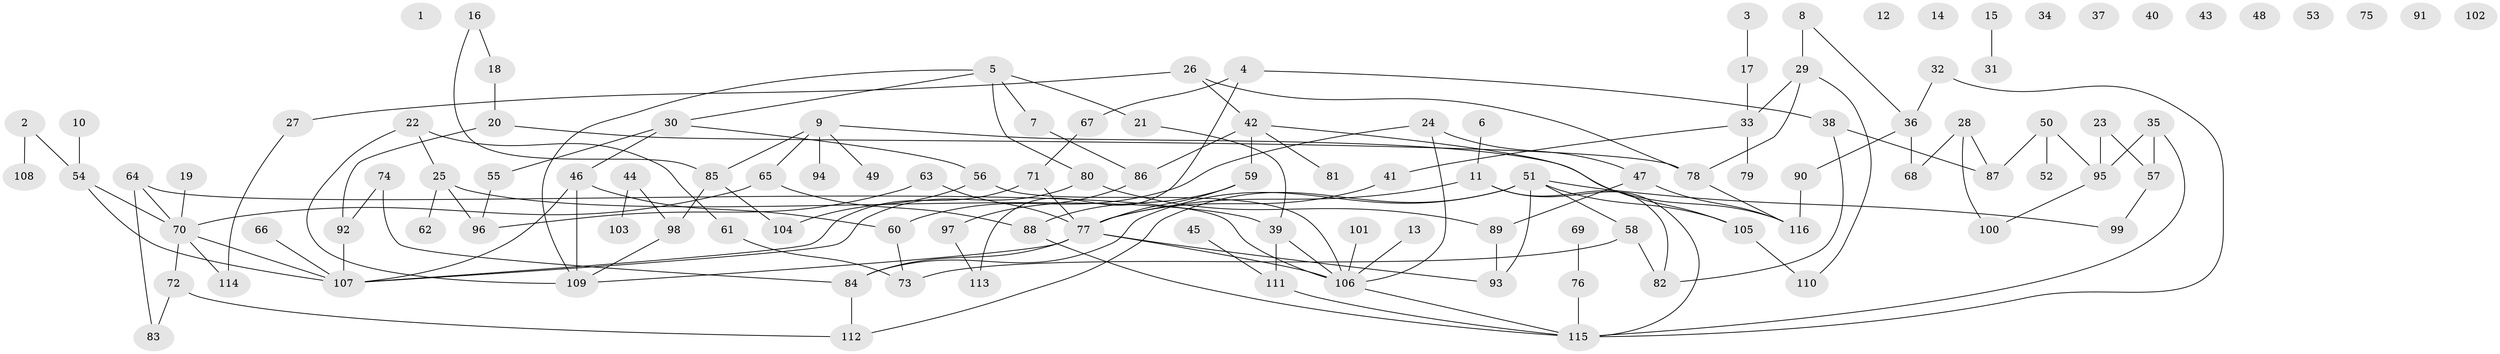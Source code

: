 // Generated by graph-tools (version 1.1) at 2025/33/03/09/25 02:33:23]
// undirected, 116 vertices, 147 edges
graph export_dot {
graph [start="1"]
  node [color=gray90,style=filled];
  1;
  2;
  3;
  4;
  5;
  6;
  7;
  8;
  9;
  10;
  11;
  12;
  13;
  14;
  15;
  16;
  17;
  18;
  19;
  20;
  21;
  22;
  23;
  24;
  25;
  26;
  27;
  28;
  29;
  30;
  31;
  32;
  33;
  34;
  35;
  36;
  37;
  38;
  39;
  40;
  41;
  42;
  43;
  44;
  45;
  46;
  47;
  48;
  49;
  50;
  51;
  52;
  53;
  54;
  55;
  56;
  57;
  58;
  59;
  60;
  61;
  62;
  63;
  64;
  65;
  66;
  67;
  68;
  69;
  70;
  71;
  72;
  73;
  74;
  75;
  76;
  77;
  78;
  79;
  80;
  81;
  82;
  83;
  84;
  85;
  86;
  87;
  88;
  89;
  90;
  91;
  92;
  93;
  94;
  95;
  96;
  97;
  98;
  99;
  100;
  101;
  102;
  103;
  104;
  105;
  106;
  107;
  108;
  109;
  110;
  111;
  112;
  113;
  114;
  115;
  116;
  2 -- 54;
  2 -- 108;
  3 -- 17;
  4 -- 38;
  4 -- 67;
  4 -- 113;
  5 -- 7;
  5 -- 21;
  5 -- 30;
  5 -- 80;
  5 -- 109;
  6 -- 11;
  7 -- 86;
  8 -- 29;
  8 -- 36;
  9 -- 49;
  9 -- 65;
  9 -- 85;
  9 -- 94;
  9 -- 116;
  10 -- 54;
  11 -- 77;
  11 -- 82;
  11 -- 115;
  13 -- 106;
  15 -- 31;
  16 -- 18;
  16 -- 85;
  17 -- 33;
  18 -- 20;
  19 -- 70;
  20 -- 78;
  20 -- 92;
  21 -- 39;
  22 -- 25;
  22 -- 61;
  22 -- 109;
  23 -- 57;
  23 -- 95;
  24 -- 47;
  24 -- 60;
  24 -- 106;
  25 -- 39;
  25 -- 62;
  25 -- 96;
  26 -- 27;
  26 -- 42;
  26 -- 78;
  27 -- 114;
  28 -- 68;
  28 -- 87;
  28 -- 100;
  29 -- 33;
  29 -- 78;
  29 -- 110;
  30 -- 46;
  30 -- 55;
  30 -- 56;
  32 -- 36;
  32 -- 115;
  33 -- 41;
  33 -- 79;
  35 -- 57;
  35 -- 95;
  35 -- 115;
  36 -- 68;
  36 -- 90;
  38 -- 82;
  38 -- 87;
  39 -- 106;
  39 -- 111;
  41 -- 77;
  42 -- 59;
  42 -- 81;
  42 -- 86;
  42 -- 105;
  44 -- 98;
  44 -- 103;
  45 -- 111;
  46 -- 60;
  46 -- 107;
  46 -- 109;
  47 -- 89;
  47 -- 116;
  50 -- 52;
  50 -- 87;
  50 -- 95;
  51 -- 58;
  51 -- 84;
  51 -- 93;
  51 -- 99;
  51 -- 105;
  51 -- 112;
  54 -- 70;
  54 -- 107;
  55 -- 96;
  56 -- 104;
  56 -- 106;
  57 -- 99;
  58 -- 73;
  58 -- 82;
  59 -- 77;
  59 -- 88;
  60 -- 73;
  61 -- 73;
  63 -- 77;
  63 -- 96;
  64 -- 70;
  64 -- 83;
  64 -- 106;
  65 -- 70;
  65 -- 88;
  66 -- 107;
  67 -- 71;
  69 -- 76;
  70 -- 72;
  70 -- 107;
  70 -- 114;
  71 -- 77;
  71 -- 107;
  72 -- 83;
  72 -- 112;
  74 -- 84;
  74 -- 92;
  76 -- 115;
  77 -- 84;
  77 -- 93;
  77 -- 106;
  77 -- 109;
  78 -- 116;
  80 -- 89;
  80 -- 107;
  84 -- 112;
  85 -- 98;
  85 -- 104;
  86 -- 97;
  88 -- 115;
  89 -- 93;
  90 -- 116;
  92 -- 107;
  95 -- 100;
  97 -- 113;
  98 -- 109;
  101 -- 106;
  105 -- 110;
  106 -- 115;
  111 -- 115;
}
